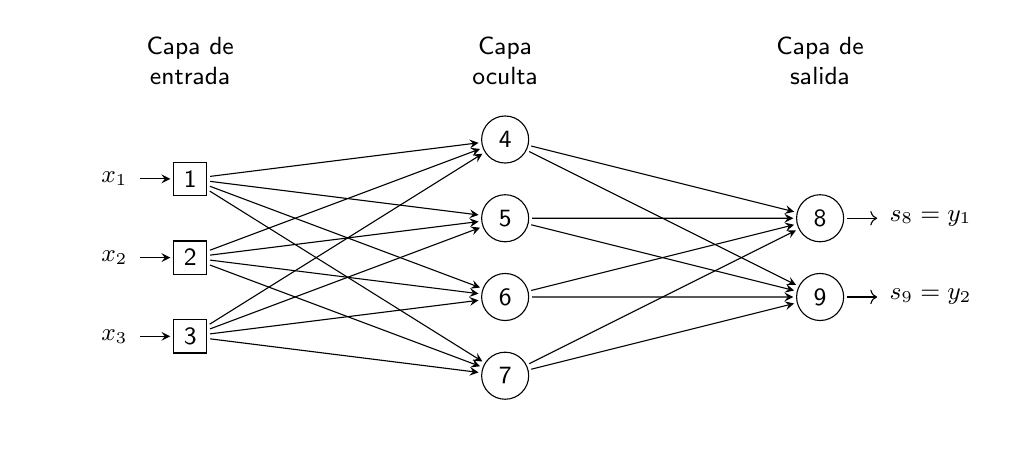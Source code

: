 \def\layersep{4cm}
\def\inputbegin{1}
\def\inputend{3}
\def\hiddenbegin{4}
\def\hiddenend{7}
\def\outputbegin{8}
\def\outputend{9}

\begin{tikzpicture}[   % opciones por defecto
    shorten >=1pt,     % acortar la linea en 1pt al final
    shorten <=1pt,     % acortar la linea en 1pt al principio
    - stealth,         % estilo de flecha al final (manual pgf p~210)
    draw=black!100,    % linea negro 100%
    node distance=\layersep, % no se que hace esto
    font=\small\sffamily
  ]

  \tikzstyle{every pin edge}=[stealth -,shorten <=1pt]
  \tikzstyle{neuron}=[draw, minimum size=17pt,inner sep=0pt]
  \tikzstyle{input neuron}=[neuron, minimum size=12pt];
  \tikzstyle{output neuron}=[neuron, circle];
  \tikzstyle{hidden neuron}=[neuron, circle];
  \tikzstyle{annot} = [text width=4em, text centered]

    % Draw the input layer nodes
    \foreach \name / \y in {\inputbegin,...,\inputend}
    % This is the same as writing \foreach \name / \y in {1/1,2/2,3/3,4/4}
        \node[input neuron, pin=left:{$x_\y$}] (N-\name) at (0,-\y) {\y};

    % Draw the hidden layer nodes
    \foreach \name / \y in {\hiddenbegin,...,\hiddenend}
        \path[yshift=\hiddenbegin cm - 0.5cm]
        node[hidden neuron] (N-\name)
        at (\layersep,-\y cm) {\y};

    % Draw the output layer nodes
        \foreach \name[count=\mycount from 1] / \y in {\outputbegin,...,\outputend}
        \path[yshift=\outputbegin cm - 1.5cm]        
        node[output neuron,pin={[pin edge={->}]right:{$s_\y=y_\mycount$}},%
              right of=H-3] (N-\name) at (\layersep,-\y){\y};

    % Connect every node in the input layer with every node in the
    % hidden layer.
    \foreach \source in {\inputbegin,...,\inputend}
        \foreach \dest in {\hiddenbegin,...,\hiddenend}
            \path (N-\source) edge (N-\dest);

    % Connect every node in the hidden layer with the output layer
    \foreach \source in {\hiddenbegin,...,\hiddenend}
        \foreach \dest in {\outputbegin,...,\outputend}
            \path (N-\source) edge (N-\dest);

    % Annotate the layers
    \node[annot,above of=N-\hiddenbegin, node distance=1cm] (hl) {Capa oculta};
    \node[annot,left of=hl] {Capa de entrada};
    \node[annot,right of=hl] {Capa de salida};
    \node[annot] at (0,-4) {};
\end{tikzpicture}
